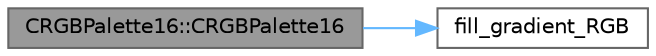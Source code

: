 digraph "CRGBPalette16::CRGBPalette16"
{
 // LATEX_PDF_SIZE
  bgcolor="transparent";
  edge [fontname=Helvetica,fontsize=10,labelfontname=Helvetica,labelfontsize=10];
  node [fontname=Helvetica,fontsize=10,shape=box,height=0.2,width=0.4];
  rankdir="LR";
  Node1 [id="Node000001",label="CRGBPalette16::CRGBPalette16",height=0.2,width=0.4,color="gray40", fillcolor="grey60", style="filled", fontcolor="black",tooltip="Create palette with three-color gradient."];
  Node1 -> Node2 [id="edge1_Node000001_Node000002",color="steelblue1",style="solid",tooltip=" "];
  Node2 [id="Node000002",label="fill_gradient_RGB",height=0.2,width=0.4,color="grey40", fillcolor="white", style="filled",URL="$da/de3/group___color_fills_ga6afaa1f712186a4b67445f69871cad88.html#ga6afaa1f712186a4b67445f69871cad88",tooltip="Fill a range of LEDs with a smooth RGB gradient between two RGB colors."];
}
